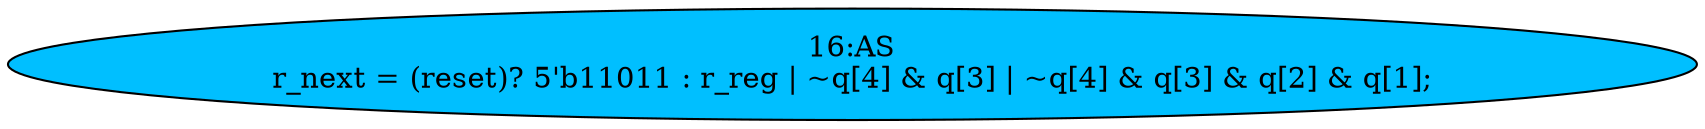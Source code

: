 strict digraph "" {
	node [label="\N"];
	"16:AS"	[ast="<pyverilog.vparser.ast.Assign object at 0x7f09360fcf90>",
		def_var="['r_next']",
		fillcolor=deepskyblue,
		label="16:AS
r_next = (reset)? 5'b11011 : r_reg | ~q[4] & q[3] | ~q[4] & q[3] & q[2] & q[1];",
		statements="[]",
		style=filled,
		typ=Assign,
		use_var="['reset', 'r_reg', 'q', 'q', 'q', 'q', 'q', 'q']"];
}
